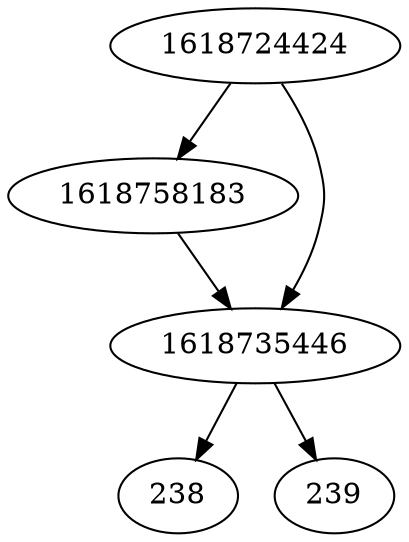 strict digraph  {
1618758183;
1618724424;
238;
239;
1618735446;
1618758183 -> 1618735446;
1618724424 -> 1618735446;
1618724424 -> 1618758183;
1618735446 -> 238;
1618735446 -> 239;
}
